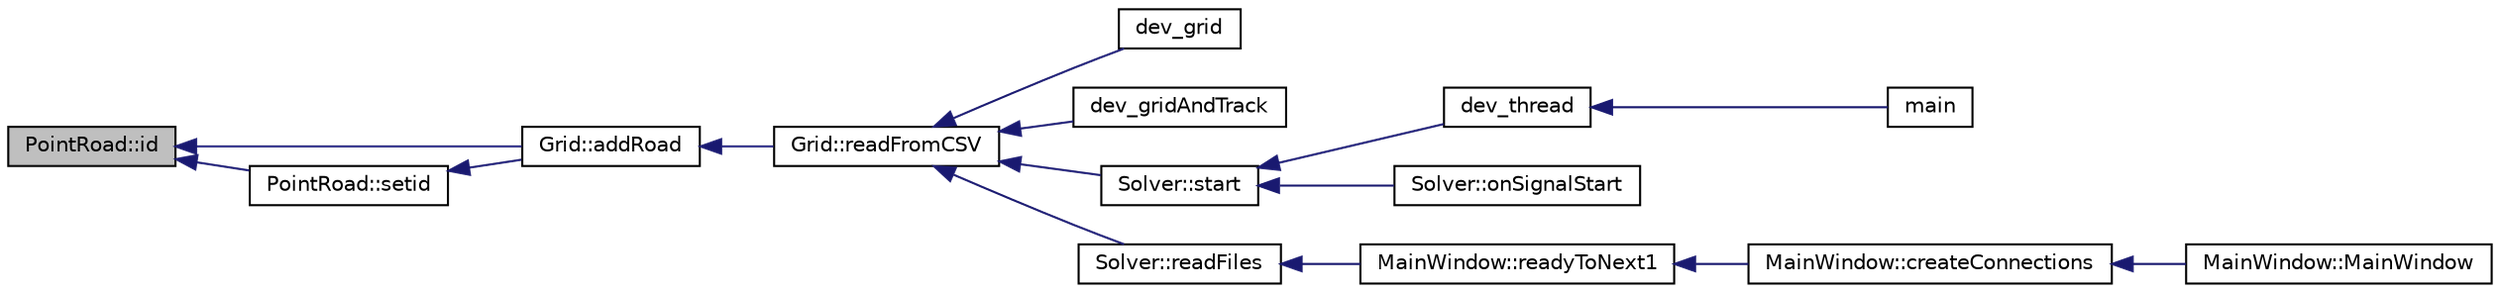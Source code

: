digraph "PointRoad::id"
{
 // INTERACTIVE_SVG=YES
  bgcolor="transparent";
  edge [fontname="Helvetica",fontsize="10",labelfontname="Helvetica",labelfontsize="10"];
  node [fontname="Helvetica",fontsize="10",shape=record];
  rankdir="LR";
  Node1 [label="PointRoad::id",height=0.2,width=0.4,color="black", fillcolor="grey75", style="filled", fontcolor="black"];
  Node1 -> Node2 [dir="back",color="midnightblue",fontsize="10",style="solid",fontname="Helvetica"];
  Node2 [label="Grid::addRoad",height=0.2,width=0.4,color="black",URL="$class_grid.html#aba1830bc145f128d6deeed29cfb94c9f",tooltip="Creates a new road and inserts it in m_road. "];
  Node2 -> Node3 [dir="back",color="midnightblue",fontsize="10",style="solid",fontname="Helvetica"];
  Node3 [label="Grid::readFromCSV",height=0.2,width=0.4,color="black",URL="$class_grid.html#ae848f1c59c544adc1af9133409ee0106",tooltip="Reads a csv file and inserts info into the corresponding attributs. "];
  Node3 -> Node4 [dir="back",color="midnightblue",fontsize="10",style="solid",fontname="Helvetica"];
  Node4 [label="dev_grid",height=0.2,width=0.4,color="black",URL="$main_8cpp.html#a640261e473790d1a87c2f33332460793"];
  Node3 -> Node5 [dir="back",color="midnightblue",fontsize="10",style="solid",fontname="Helvetica"];
  Node5 [label="dev_gridAndTrack",height=0.2,width=0.4,color="black",URL="$main_8cpp.html#a141063eccadf0e03662d414d897d9f5d"];
  Node3 -> Node6 [dir="back",color="midnightblue",fontsize="10",style="solid",fontname="Helvetica"];
  Node6 [label="Solver::start",height=0.2,width=0.4,color="black",URL="$class_solver.html#a97bc7169c18b339fecd4937150f907c3"];
  Node6 -> Node7 [dir="back",color="midnightblue",fontsize="10",style="solid",fontname="Helvetica"];
  Node7 [label="dev_thread",height=0.2,width=0.4,color="black",URL="$main_8cpp.html#a9dd67c19acf7317c6296b63e29dcfab9"];
  Node7 -> Node8 [dir="back",color="midnightblue",fontsize="10",style="solid",fontname="Helvetica"];
  Node8 [label="main",height=0.2,width=0.4,color="black",URL="$main_8cpp.html#a0ddf1224851353fc92bfbff6f499fa97"];
  Node6 -> Node9 [dir="back",color="midnightblue",fontsize="10",style="solid",fontname="Helvetica"];
  Node9 [label="Solver::onSignalStart",height=0.2,width=0.4,color="black",URL="$class_solver.html#a323c9c0407f26a2ed3ec3ff5ed02a760"];
  Node3 -> Node10 [dir="back",color="midnightblue",fontsize="10",style="solid",fontname="Helvetica"];
  Node10 [label="Solver::readFiles",height=0.2,width=0.4,color="black",URL="$class_solver.html#acbe7e47bcad48b8ddba95c9281c8bf23",tooltip="readFiles Read files : track and grid "];
  Node10 -> Node11 [dir="back",color="midnightblue",fontsize="10",style="solid",fontname="Helvetica"];
  Node11 [label="MainWindow::readyToNext1",height=0.2,width=0.4,color="black",URL="$class_main_window.html#ad39bbe8ced0d3248206ac0ca6c444d55",tooltip="readyToNext1 Pass informations "];
  Node11 -> Node12 [dir="back",color="midnightblue",fontsize="10",style="solid",fontname="Helvetica"];
  Node12 [label="MainWindow::createConnections",height=0.2,width=0.4,color="black",URL="$class_main_window.html#af773488e0b16efe6c0fc67ad348b86b2",tooltip="createConnections "];
  Node12 -> Node13 [dir="back",color="midnightblue",fontsize="10",style="solid",fontname="Helvetica"];
  Node13 [label="MainWindow::MainWindow",height=0.2,width=0.4,color="black",URL="$class_main_window.html#a8b244be8b7b7db1b08de2a2acb9409db"];
  Node1 -> Node14 [dir="back",color="midnightblue",fontsize="10",style="solid",fontname="Helvetica"];
  Node14 [label="PointRoad::setid",height=0.2,width=0.4,color="black",URL="$class_point_road.html#a998665db2d7e4fc4935ef95df092ff2b"];
  Node14 -> Node2 [dir="back",color="midnightblue",fontsize="10",style="solid",fontname="Helvetica"];
}
